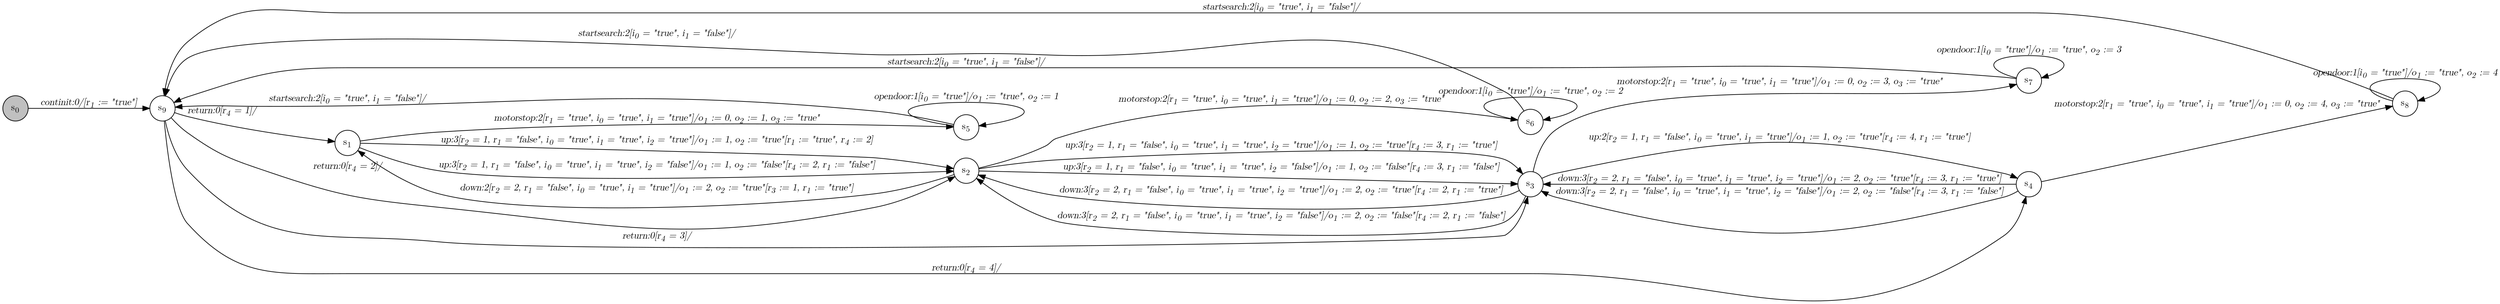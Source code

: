 digraph Lift_Controller_LTL{
    graph [rankdir="LR", fontname="Latin Modern Math"];
    node [color="black", fillcolor="white", shape="circle", style="filled", fontname="Latin Modern Math"];
    edge [fontname="Latin Modern Math"];

    s0[fillcolor="gray", label=<s<sub>0</sub>>];
    s1[label=<s<sub>1</sub>>];
    s2[label=<s<sub>2</sub>>];
    s3[label=<s<sub>3</sub>>];
    s4[label=<s<sub>4</sub>>];
    s5[label=<s<sub>5</sub>>];
    s6[label=<s<sub>6</sub>>];
    s7[label=<s<sub>7</sub>>];
    s8[label=<s<sub>8</sub>>];
    s9[label=<s<sub>9</sub>>];

    s0->s9[label=<<i>continit:0/&#91;r<sub>1</sub> := "true"&#93;</i>>];
    s4->s8[label=<<i>motorstop:2&#91;r<sub>1</sub> = "true", i<sub>0</sub> = "true", i<sub>1</sub> = "true"&#93;/o<sub>1</sub> := 0, o<sub>2</sub> := 4, o<sub>3</sub> := "true"</i>>];
    s3->s7[label=<<i>motorstop:2&#91;r<sub>1</sub> = "true", i<sub>0</sub> = "true", i<sub>1</sub> = "true"&#93;/o<sub>1</sub> := 0, o<sub>2</sub> := 3, o<sub>3</sub> := "true"</i>>];
    s2->s6[label=<<i>motorstop:2&#91;r<sub>1</sub> = "true", i<sub>0</sub> = "true", i<sub>1</sub> = "true"&#93;/o<sub>1</sub> := 0, o<sub>2</sub> := 2, o<sub>3</sub> := "true"</i>>];
    s1->s5[label=<<i>motorstop:2&#91;r<sub>1</sub> = "true", i<sub>0</sub> = "true", i<sub>1</sub> = "true"&#93;/o<sub>1</sub> := 0, o<sub>2</sub> := 1, o<sub>3</sub> := "true"</i>>];
    s8->s9[label=<<i>startsearch:2&#91;i<sub>0</sub> = "true", i<sub>1</sub> = "false"&#93;/</i>>];
    s7->s9[label=<<i>startsearch:2&#91;i<sub>0</sub> = "true", i<sub>1</sub> = "false"&#93;/</i>>];
    s6->s9[label=<<i>startsearch:2&#91;i<sub>0</sub> = "true", i<sub>1</sub> = "false"&#93;/</i>>];
    s5->s9[label=<<i>startsearch:2&#91;i<sub>0</sub> = "true", i<sub>1</sub> = "false"&#93;/</i>>];
    s8->s8[label=<<i>opendoor:1&#91;i<sub>0</sub> = "true"&#93;/o<sub>1</sub> := "true", o<sub>2</sub> := 4</i>>];
    s7->s7[label=<<i>opendoor:1&#91;i<sub>0</sub> = "true"&#93;/o<sub>1</sub> := "true", o<sub>2</sub> := 3</i>>];
    s6->s6[label=<<i>opendoor:1&#91;i<sub>0</sub> = "true"&#93;/o<sub>1</sub> := "true", o<sub>2</sub> := 2</i>>];
    s5->s5[label=<<i>opendoor:1&#91;i<sub>0</sub> = "true"&#93;/o<sub>1</sub> := "true", o<sub>2</sub> := 1</i>>];
    s9->s4[label=<<i>return:0&#91;r<sub>4</sub> = 4&#93;/</i>>];
    s9->s3[label=<<i>return:0&#91;r<sub>4</sub> = 3&#93;/</i>>];
    s9->s2[label=<<i>return:0&#91;r<sub>4</sub> = 2&#93;/</i>>];
    s9->s1[label=<<i>return:0&#91;r<sub>4</sub> = 1&#93;/</i>>];
    s4->s3[label=<<i>down:3&#91;r<sub>2</sub> = 2, r<sub>1</sub> = "false", i<sub>0</sub> = "true", i<sub>1</sub> = "true", i<sub>2</sub> = "true"&#93;/o<sub>1</sub> := 2, o<sub>2</sub> := "true"&#91;r<sub>4</sub> := 3, r<sub>1</sub> := "true"&#93;</i>>];
    s4->s3[label=<<i>down:3&#91;r<sub>2</sub> = 2, r<sub>1</sub> = "false", i<sub>0</sub> = "true", i<sub>1</sub> = "true", i<sub>2</sub> = "false"&#93;/o<sub>1</sub> := 2, o<sub>2</sub> := "false"&#91;r<sub>4</sub> := 3, r<sub>1</sub> := "false"&#93;</i>>];
    s3->s4[label=<<i>up:2&#91;r<sub>2</sub> = 1, r<sub>1</sub> = "false", i<sub>0</sub> = "true", i<sub>1</sub> = "true"&#93;/o<sub>1</sub> := 1, o<sub>2</sub> := "true"&#91;r<sub>4</sub> := 4, r<sub>1</sub> := "true"&#93;</i>>];
    s3->s2[label=<<i>down:3&#91;r<sub>2</sub> = 2, r<sub>1</sub> = "false", i<sub>0</sub> = "true", i<sub>1</sub> = "true", i<sub>2</sub> = "true"&#93;/o<sub>1</sub> := 2, o<sub>2</sub> := "true"&#91;r<sub>4</sub> := 2, r<sub>1</sub> := "true"&#93;</i>>];
    s3->s2[label=<<i>down:3&#91;r<sub>2</sub> = 2, r<sub>1</sub> = "false", i<sub>0</sub> = "true", i<sub>1</sub> = "true", i<sub>2</sub> = "false"&#93;/o<sub>1</sub> := 2, o<sub>2</sub> := "false"&#91;r<sub>4</sub> := 2, r<sub>1</sub> := "false"&#93;</i>>];
    s2->s3[label=<<i>up:3&#91;r<sub>2</sub> = 1, r<sub>1</sub> = "false", i<sub>0</sub> = "true", i<sub>1</sub> = "true", i<sub>2</sub> = "true"&#93;/o<sub>1</sub> := 1, o<sub>2</sub> := "true"&#91;r<sub>4</sub> := 3, r<sub>1</sub> := "true"&#93;</i>>];
    s2->s3[label=<<i>up:3&#91;r<sub>2</sub> = 1, r<sub>1</sub> = "false", i<sub>0</sub> = "true", i<sub>1</sub> = "true", i<sub>2</sub> = "false"&#93;/o<sub>1</sub> := 1, o<sub>2</sub> := "false"&#91;r<sub>4</sub> := 3, r<sub>1</sub> := "false"&#93;</i>>];
    s2->s1[label=<<i>down:2&#91;r<sub>2</sub> = 2, r<sub>1</sub> = "false", i<sub>0</sub> = "true", i<sub>1</sub> = "true"&#93;/o<sub>1</sub> := 2, o<sub>2</sub> := "true"&#91;r<sub>3</sub> := 1, r<sub>1</sub> := "true"&#93;</i>>];
    s1->s2[label=<<i>up:3&#91;r<sub>2</sub> = 1, r<sub>1</sub> = "false", i<sub>0</sub> = "true", i<sub>1</sub> = "true", i<sub>2</sub> = "true"&#93;/o<sub>1</sub> := 1, o<sub>2</sub> := "true"&#91;r<sub>1</sub> := "true", r<sub>4</sub> := 2&#93;</i>>];
    s1->s2[label=<<i>up:3&#91;r<sub>2</sub> = 1, r<sub>1</sub> = "false", i<sub>0</sub> = "true", i<sub>1</sub> = "true", i<sub>2</sub> = "false"&#93;/o<sub>1</sub> := 1, o<sub>2</sub> := "false"&#91;r<sub>4</sub> := 2, r<sub>1</sub> := "false"&#93;</i>>];
}
